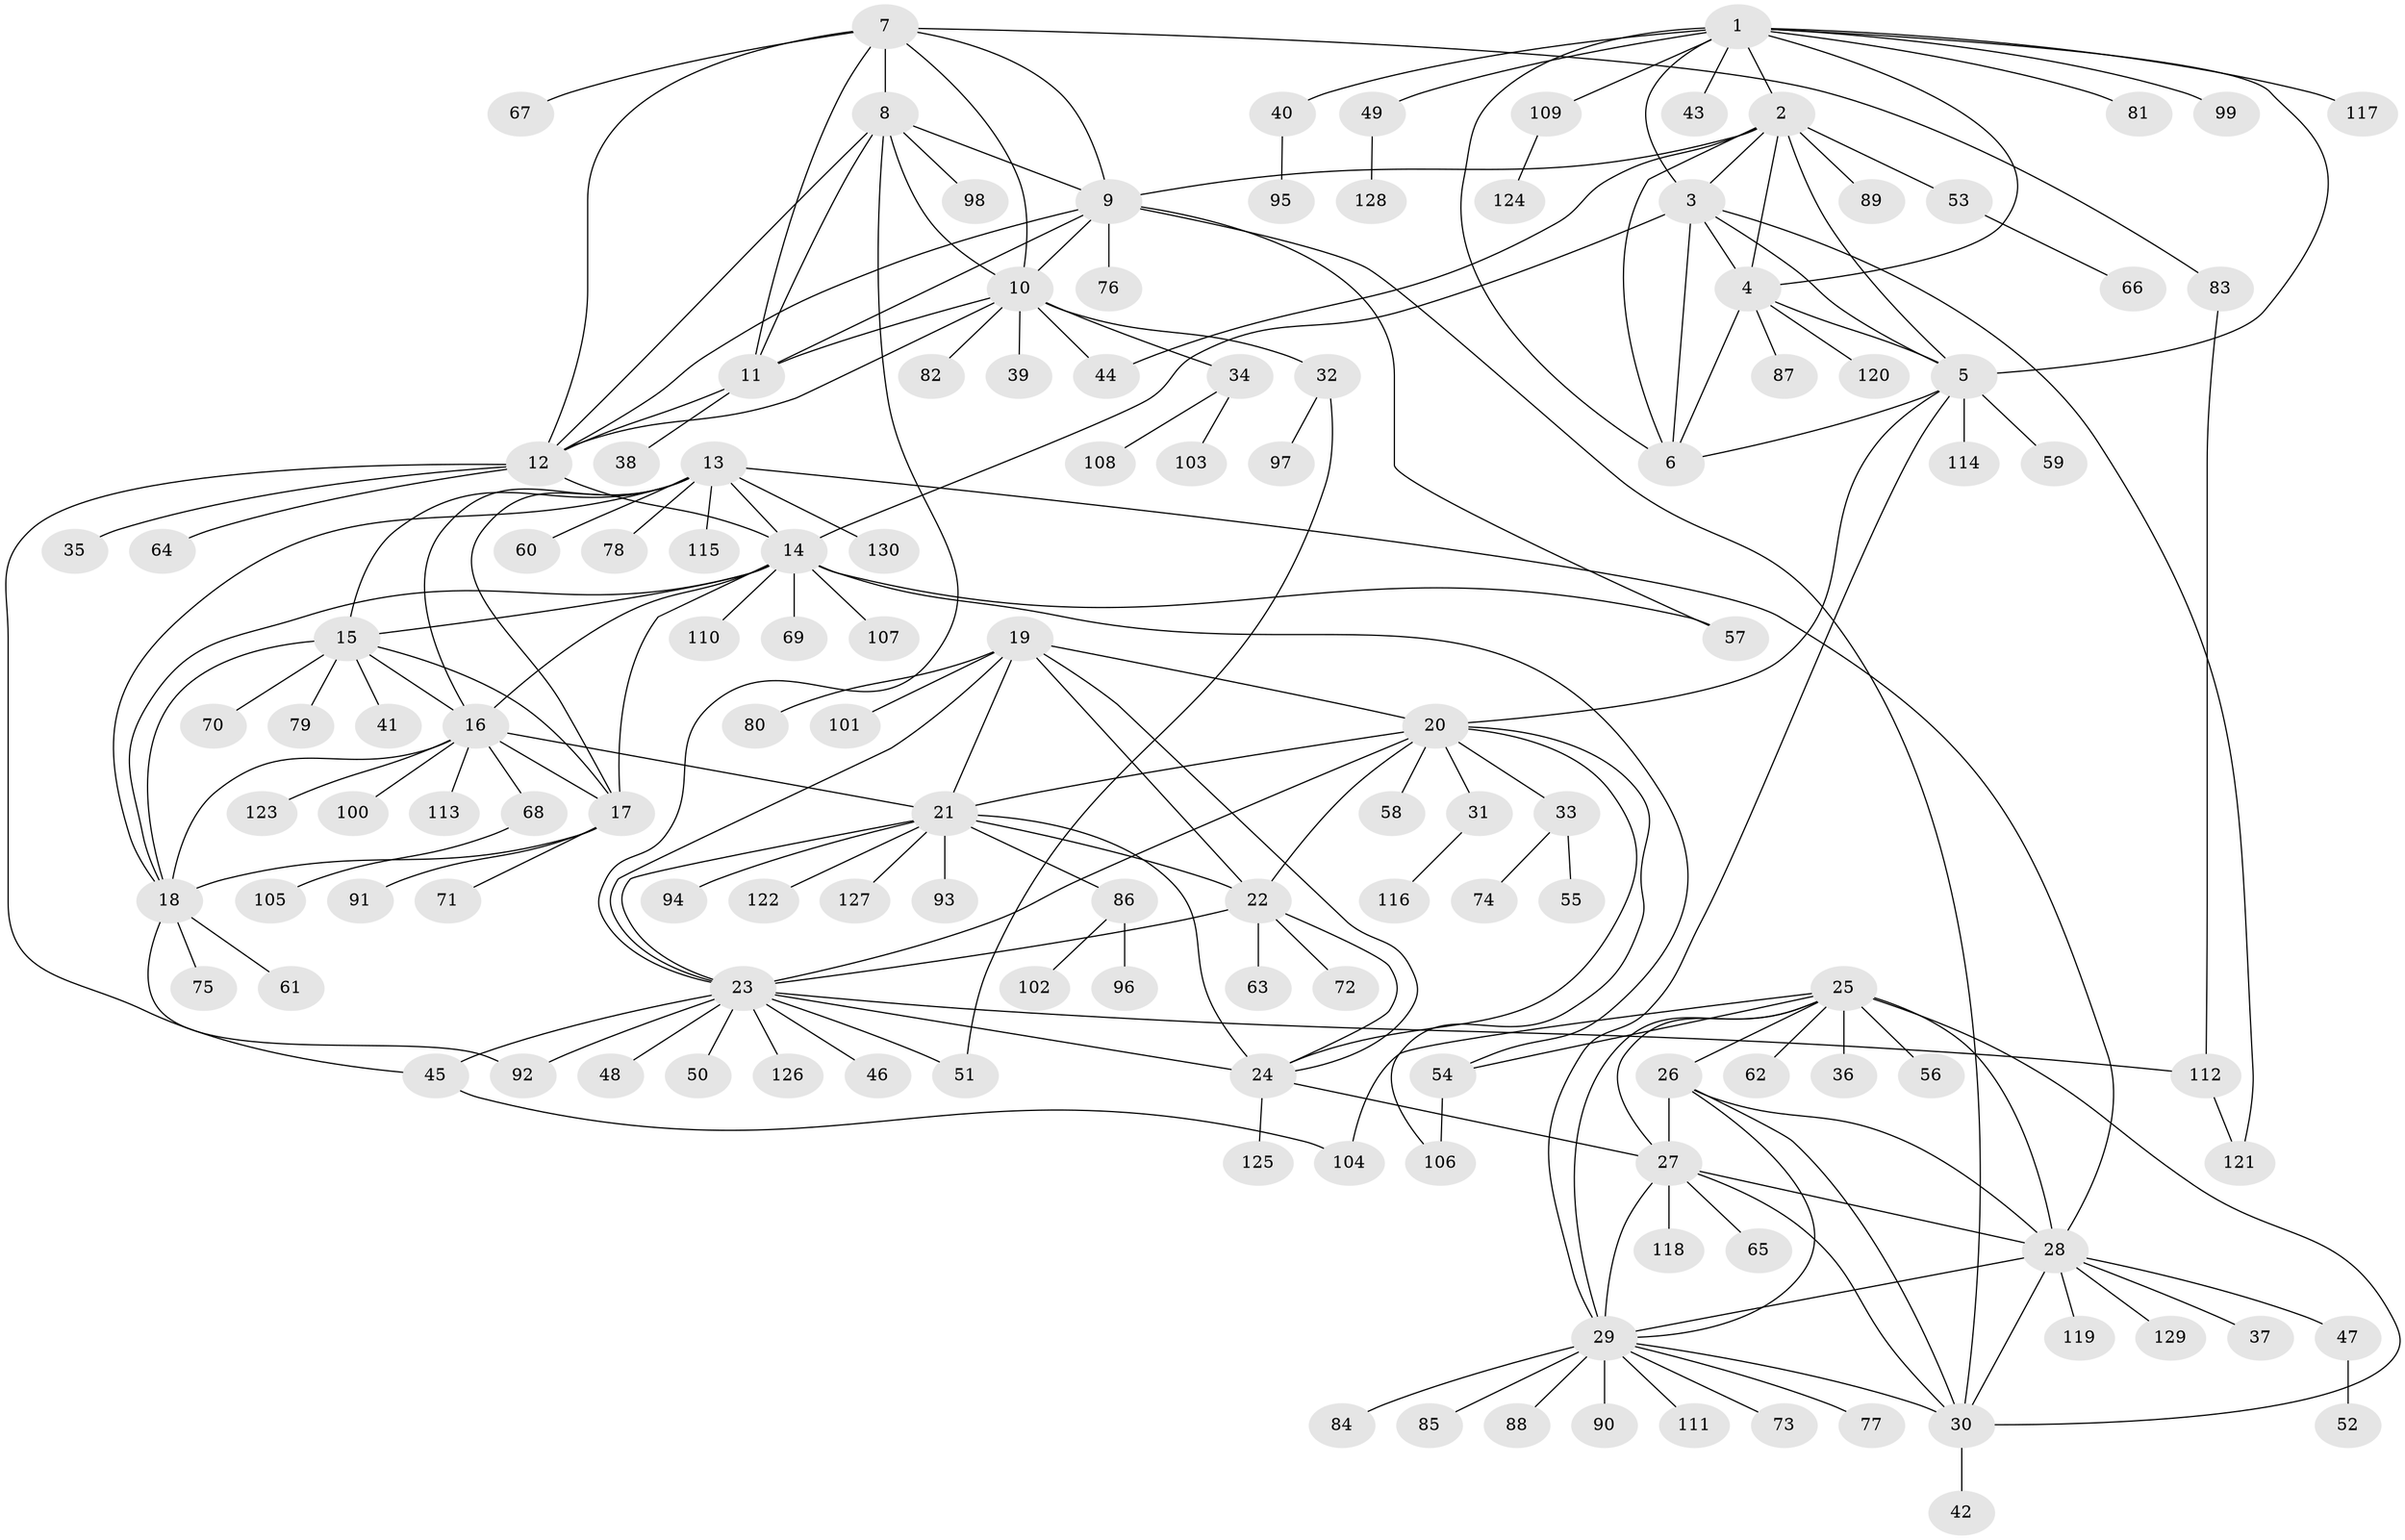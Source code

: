 // coarse degree distribution, {9: 0.05555555555555555, 2: 0.05555555555555555, 5: 0.05555555555555555, 1: 0.6481481481481481, 3: 0.037037037037037035, 6: 0.05555555555555555, 7: 0.018518518518518517, 12: 0.018518518518518517, 8: 0.018518518518518517, 10: 0.018518518518518517, 4: 0.018518518518518517}
// Generated by graph-tools (version 1.1) at 2025/37/03/04/25 23:37:42]
// undirected, 130 vertices, 195 edges
graph export_dot {
  node [color=gray90,style=filled];
  1;
  2;
  3;
  4;
  5;
  6;
  7;
  8;
  9;
  10;
  11;
  12;
  13;
  14;
  15;
  16;
  17;
  18;
  19;
  20;
  21;
  22;
  23;
  24;
  25;
  26;
  27;
  28;
  29;
  30;
  31;
  32;
  33;
  34;
  35;
  36;
  37;
  38;
  39;
  40;
  41;
  42;
  43;
  44;
  45;
  46;
  47;
  48;
  49;
  50;
  51;
  52;
  53;
  54;
  55;
  56;
  57;
  58;
  59;
  60;
  61;
  62;
  63;
  64;
  65;
  66;
  67;
  68;
  69;
  70;
  71;
  72;
  73;
  74;
  75;
  76;
  77;
  78;
  79;
  80;
  81;
  82;
  83;
  84;
  85;
  86;
  87;
  88;
  89;
  90;
  91;
  92;
  93;
  94;
  95;
  96;
  97;
  98;
  99;
  100;
  101;
  102;
  103;
  104;
  105;
  106;
  107;
  108;
  109;
  110;
  111;
  112;
  113;
  114;
  115;
  116;
  117;
  118;
  119;
  120;
  121;
  122;
  123;
  124;
  125;
  126;
  127;
  128;
  129;
  130;
  1 -- 2;
  1 -- 3;
  1 -- 4;
  1 -- 5;
  1 -- 6;
  1 -- 40;
  1 -- 43;
  1 -- 49;
  1 -- 81;
  1 -- 99;
  1 -- 109;
  1 -- 117;
  2 -- 3;
  2 -- 4;
  2 -- 5;
  2 -- 6;
  2 -- 9;
  2 -- 44;
  2 -- 53;
  2 -- 89;
  3 -- 4;
  3 -- 5;
  3 -- 6;
  3 -- 14;
  3 -- 121;
  4 -- 5;
  4 -- 6;
  4 -- 87;
  4 -- 120;
  5 -- 6;
  5 -- 20;
  5 -- 29;
  5 -- 59;
  5 -- 114;
  7 -- 8;
  7 -- 9;
  7 -- 10;
  7 -- 11;
  7 -- 12;
  7 -- 67;
  7 -- 83;
  8 -- 9;
  8 -- 10;
  8 -- 11;
  8 -- 12;
  8 -- 23;
  8 -- 98;
  9 -- 10;
  9 -- 11;
  9 -- 12;
  9 -- 30;
  9 -- 57;
  9 -- 76;
  10 -- 11;
  10 -- 12;
  10 -- 32;
  10 -- 34;
  10 -- 39;
  10 -- 44;
  10 -- 82;
  11 -- 12;
  11 -- 38;
  12 -- 14;
  12 -- 35;
  12 -- 45;
  12 -- 64;
  13 -- 14;
  13 -- 15;
  13 -- 16;
  13 -- 17;
  13 -- 18;
  13 -- 28;
  13 -- 60;
  13 -- 78;
  13 -- 115;
  13 -- 130;
  14 -- 15;
  14 -- 16;
  14 -- 17;
  14 -- 18;
  14 -- 54;
  14 -- 57;
  14 -- 69;
  14 -- 107;
  14 -- 110;
  15 -- 16;
  15 -- 17;
  15 -- 18;
  15 -- 41;
  15 -- 70;
  15 -- 79;
  16 -- 17;
  16 -- 18;
  16 -- 21;
  16 -- 68;
  16 -- 100;
  16 -- 113;
  16 -- 123;
  17 -- 18;
  17 -- 71;
  17 -- 91;
  18 -- 61;
  18 -- 75;
  18 -- 92;
  19 -- 20;
  19 -- 21;
  19 -- 22;
  19 -- 23;
  19 -- 24;
  19 -- 80;
  19 -- 101;
  20 -- 21;
  20 -- 22;
  20 -- 23;
  20 -- 24;
  20 -- 31;
  20 -- 33;
  20 -- 58;
  20 -- 106;
  21 -- 22;
  21 -- 23;
  21 -- 24;
  21 -- 86;
  21 -- 93;
  21 -- 94;
  21 -- 122;
  21 -- 127;
  22 -- 23;
  22 -- 24;
  22 -- 63;
  22 -- 72;
  23 -- 24;
  23 -- 45;
  23 -- 46;
  23 -- 48;
  23 -- 50;
  23 -- 51;
  23 -- 92;
  23 -- 112;
  23 -- 126;
  24 -- 27;
  24 -- 125;
  25 -- 26;
  25 -- 27;
  25 -- 28;
  25 -- 29;
  25 -- 30;
  25 -- 36;
  25 -- 54;
  25 -- 56;
  25 -- 62;
  25 -- 104;
  26 -- 27;
  26 -- 28;
  26 -- 29;
  26 -- 30;
  27 -- 28;
  27 -- 29;
  27 -- 30;
  27 -- 65;
  27 -- 118;
  28 -- 29;
  28 -- 30;
  28 -- 37;
  28 -- 47;
  28 -- 119;
  28 -- 129;
  29 -- 30;
  29 -- 73;
  29 -- 77;
  29 -- 84;
  29 -- 85;
  29 -- 88;
  29 -- 90;
  29 -- 111;
  30 -- 42;
  31 -- 116;
  32 -- 51;
  32 -- 97;
  33 -- 55;
  33 -- 74;
  34 -- 103;
  34 -- 108;
  40 -- 95;
  45 -- 104;
  47 -- 52;
  49 -- 128;
  53 -- 66;
  54 -- 106;
  68 -- 105;
  83 -- 112;
  86 -- 96;
  86 -- 102;
  109 -- 124;
  112 -- 121;
}
